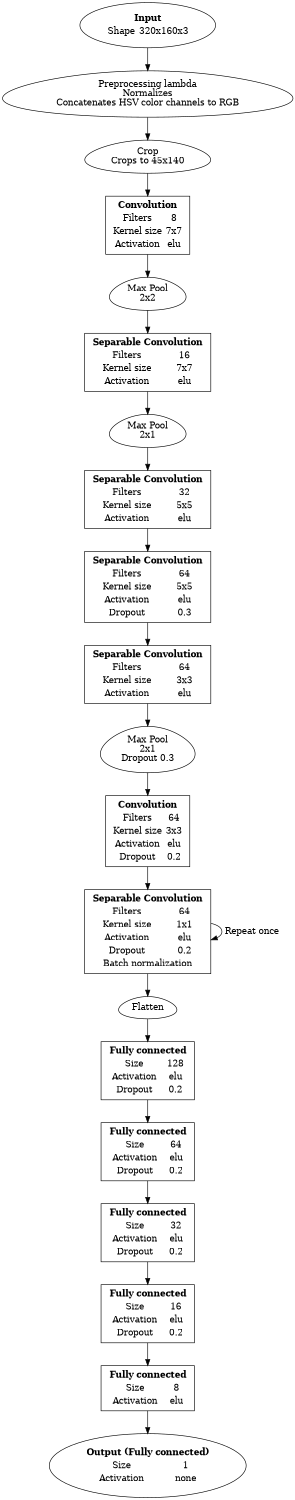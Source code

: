 digraph architecture {
  size="8.5,10!";
  node [shape=box];

  input ->
    "preprocess lambda" ->
    crop ->
    conv_1 ->
    max_pool_1 ->
    conv_2 ->
    max_pool_2 ->
    conv_3 ->
    conv_4 ->
    conv_5 ->
    max_pool_3 ->
    conv_6 ->
    conv_7 ->
    flatten ->
    dense0 ->
    dense1 ->
    dense2 ->
    dense3 ->
    dense4 ->
    output;

  /*conv_6 -> conv_6 [label=" Repeat 4 times"];*/
  conv_7 -> conv_7 [label=" Repeat once"];

  input [
    shape=ellipse
    label=<
      <table BORDER="0">
        <tr>
          <td colspan="2"><font face="Times-Bold">Input</font></td>
        </tr>
        <tr>
          <td>Shape</td>
          <td>320x160x3</td>
        </tr>
      </table>
    >
  ];

  "preprocess lambda" [
    shape=egg
    label="Preprocessing lambda\nNormalizes\nConcatenates HSV color channels to RGB"
  ];

  crop [
    shape=egg
    label="Crop\nCrops to 45x140"
  ];

  conv_1 [
    label=<
      <table BORDER="0">
        <tr>
          <td colspan="2"><font face="Times-Bold">Convolution</font></td>
        </tr>
        <tr>
          <td>Filters</td>
          <td>8</td>
        </tr>
        <tr>
          <td>Kernel size</td>
          <td>7x7</td>
        </tr>
        <tr>
          <td>Activation</td>
          <td>elu</td>
        </tr>
      </table>
    >
  ];

  max_pool_1 [
    shape=egg
    label="Max Pool\n2x2"
  ];

  conv_2 [
    label=<
      <table BORDER="0">
        <tr>
          <td colspan="2"><font face="Times-Bold">Separable Convolution</font></td>
        </tr>
        <tr>
          <td>Filters</td>
          <td>16</td>
        </tr>
        <tr>
          <td>Kernel size</td>
          <td>7x7</td>
        </tr>
        <tr>
          <td>Activation</td>
          <td>elu</td>
        </tr>
      </table>
    >
  ];

  max_pool_2 [
    shape=egg
    label="Max Pool\n2x1"
  ];

  conv_3 [
    label=<
      <table BORDER="0">
        <tr>
          <td colspan="2"><font face="Times-Bold">Separable Convolution</font></td>
        </tr>
        <tr>
          <td>Filters</td>
          <td>32</td>
        </tr>
        <tr>
          <td>Kernel size</td>
          <td>5x5</td>
        </tr>
        <tr>
          <td>Activation</td>
          <td>elu</td>
        </tr>
      </table>
    >
  ];

  conv_4 [
    label=<
      <table BORDER="0">
        <tr>
          <td colspan="2"><font face="Times-Bold">Separable Convolution</font></td>
        </tr>
        <tr>
          <td>Filters</td>
          <td>64</td>
        </tr>
        <tr>
          <td>Kernel size</td>
          <td>5x5</td>
        </tr>
        <tr>
          <td>Activation</td>
          <td>elu</td>
        </tr>
        <tr>
          <td>Dropout</td>
          <td>0.3</td>
        </tr>
      </table>
    >
  ];

  conv_5 [
    label=<
      <table BORDER="0">
        <tr>
          <td colspan="2"><font face="Times-Bold">Separable Convolution</font></td>
        </tr>
        <tr>
          <td>Filters</td>
          <td>64</td>
        </tr>
        <tr>
          <td>Kernel size</td>
          <td>3x3</td>
        </tr>
        <tr>
          <td>Activation</td>
          <td>elu</td>
        </tr>
      </table>
    >
  ];

  max_pool_3 [
    shape=egg
    label="Max Pool\n2x1\nDropout 0.3"
  ];

  conv_6 [
    label=<
      <table BORDER="0">
        <tr>
          <td colspan="2"><font face="Times-Bold">Convolution</font></td>
        </tr>
        <tr>
          <td>Filters</td>
          <td>64</td>
        </tr>
        <tr>
          <td>Kernel size</td>
          <td>3x3</td>
        </tr>
        <tr>
          <td>Activation</td>
          <td>elu</td>
        </tr>
        <tr>
          <td>Dropout</td>
          <td>0.2</td>
        </tr>
      </table>
    >
  ];

  conv_7 [
    label=<
      <table BORDER="0">
        <tr>
          <td colspan="2"><font face="Times-Bold">Separable Convolution</font></td>
        </tr>
        <tr>
          <td>Filters</td>
          <td>64</td>
        </tr>
        <tr>
          <td>Kernel size</td>
          <td>1x1</td>
        </tr>
        <tr>
          <td>Activation</td>
          <td>elu</td>
        </tr>
        <tr>
          <td>Dropout</td>
          <td>0.2</td>
        </tr>
        <tr>
          <td colspan="2">Batch normalization</td>
        </tr>
      </table>
    >
  ];

  flatten [
    shape=egg
    label="Flatten"
  ];

  dense0 [
    label=<
      <table BORDER="0">
        <tr>
          <td colspan="2"><font face="Times-Bold">Fully connected</font></td>
        </tr>
        <tr>
          <td>Size</td>
          <td>128</td>
        </tr>
        <tr>
          <td>Activation</td>
          <td>elu</td>
        </tr>
        <tr>
          <td>Dropout</td>
          <td>0.2</td>
        </tr>
      </table>
    >
  ];

  dense1 [
    label=<
      <table BORDER="0">
        <tr>
          <td colspan="2"><font face="Times-Bold">Fully connected</font></td>
        </tr>
        <tr>
          <td>Size</td>
          <td>64</td>
        </tr>
        <tr>
          <td>Activation</td>
          <td>elu</td>
        </tr>
        <tr>
          <td>Dropout</td>
          <td>0.2</td>
        </tr>
      </table>
    >
  ];

  dense2 [
    label=<
      <table BORDER="0">
        <tr>
          <td colspan="2"><font face="Times-Bold">Fully connected</font></td>
        </tr>
        <tr>
          <td>Size</td>
          <td>32</td>
        </tr>
        <tr>
          <td>Activation</td>
          <td>elu</td>
        </tr>
        <tr>
          <td>Dropout</td>
          <td>0.2</td>
        </tr>
      </table>
    >
  ];

  dense3 [
    label=<
      <table BORDER="0">
        <tr>
          <td colspan="2"><font face="Times-Bold">Fully connected</font></td>
        </tr>
        <tr>
          <td>Size</td>
          <td>16</td>
        </tr>
        <tr>
          <td>Activation</td>
          <td>elu</td>
        </tr>
        <tr>
          <td>Dropout</td>
          <td>0.2</td>
        </tr>
      </table>
    >
  ];

  dense4 [
    label=<
      <table BORDER="0">
        <tr>
          <td colspan="2"><font face="Times-Bold">Fully connected</font></td>
        </tr>
        <tr>
          <td>Size</td>
          <td>8</td>
        </tr>
        <tr>
          <td>Activation</td>
          <td>elu</td>
        </tr>
      </table>
    >
  ];

  output [
    shape=ellipse
    label=<
      <table BORDER="0">
        <tr>
          <td colspan="2"><font face="Times-Bold">Output (Fully connected)</font></td>
        </tr>
        <tr>
          <td>Size</td>
          <td>1</td>
        </tr>
        <tr>
          <td>Activation</td>
          <td>none</td>
        </tr>
      </table>
    >
  ];

}
